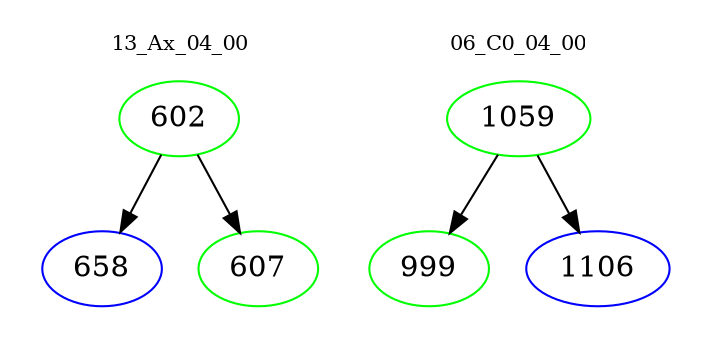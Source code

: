 digraph{
subgraph cluster_0 {
color = white
label = "13_Ax_04_00";
fontsize=10;
T0_602 [label="602", color="green"]
T0_602 -> T0_658 [color="black"]
T0_658 [label="658", color="blue"]
T0_602 -> T0_607 [color="black"]
T0_607 [label="607", color="green"]
}
subgraph cluster_1 {
color = white
label = "06_C0_04_00";
fontsize=10;
T1_1059 [label="1059", color="green"]
T1_1059 -> T1_999 [color="black"]
T1_999 [label="999", color="green"]
T1_1059 -> T1_1106 [color="black"]
T1_1106 [label="1106", color="blue"]
}
}
